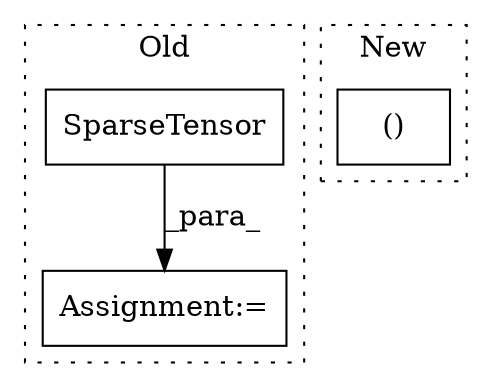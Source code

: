 digraph G {
subgraph cluster0 {
1 [label="SparseTensor" a="32" s="973,1003" l="13,1" shape="box"];
3 [label="Assignment:=" a="7" s="972" l="1" shape="box"];
label = "Old";
style="dotted";
}
subgraph cluster1 {
2 [label="()" a="106" s="1074" l="15" shape="box"];
label = "New";
style="dotted";
}
1 -> 3 [label="_para_"];
}